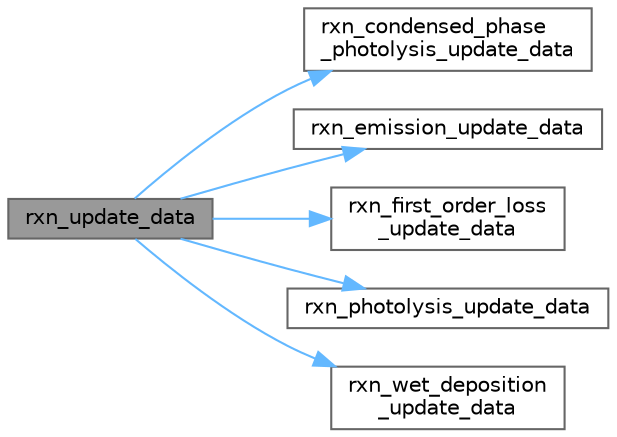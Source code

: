 digraph "rxn_update_data"
{
 // LATEX_PDF_SIZE
  bgcolor="transparent";
  edge [fontname=Helvetica,fontsize=10,labelfontname=Helvetica,labelfontsize=10];
  node [fontname=Helvetica,fontsize=10,shape=box,height=0.2,width=0.4];
  rankdir="LR";
  Node1 [label="rxn_update_data",height=0.2,width=0.4,color="gray40", fillcolor="grey60", style="filled", fontcolor="black",tooltip="Update reaction data."];
  Node1 -> Node2 [color="steelblue1",style="solid"];
  Node2 [label="rxn_condensed_phase\l_photolysis_update_data",height=0.2,width=0.4,color="grey40", fillcolor="white", style="filled",URL="$rxn__condensed__phase__photolysis_8c.html#ae0f542358a2ae57790d3cc2e9ca4c689",tooltip="Update reaction data."];
  Node1 -> Node3 [color="steelblue1",style="solid"];
  Node3 [label="rxn_emission_update_data",height=0.2,width=0.4,color="grey40", fillcolor="white", style="filled",URL="$rxn__emission_8c.html#a25eaef1dd9f0994f7ae68f20d1eb4276",tooltip="Update reaction data."];
  Node1 -> Node4 [color="steelblue1",style="solid"];
  Node4 [label="rxn_first_order_loss\l_update_data",height=0.2,width=0.4,color="grey40", fillcolor="white", style="filled",URL="$rxn__first__order__loss_8c.html#aeb0a48270ecb60c44746b4c5fce85017",tooltip="Update reaction data."];
  Node1 -> Node5 [color="steelblue1",style="solid"];
  Node5 [label="rxn_photolysis_update_data",height=0.2,width=0.4,color="grey40", fillcolor="white", style="filled",URL="$rxn__photolysis_8c.html#a6a060bc8fc2eedb3117ad3c8a768c880",tooltip="Update reaction data."];
  Node1 -> Node6 [color="steelblue1",style="solid"];
  Node6 [label="rxn_wet_deposition\l_update_data",height=0.2,width=0.4,color="grey40", fillcolor="white", style="filled",URL="$rxn__wet__deposition_8c.html#a8702d84bdb799c83a7f8b9feb1f72701",tooltip="Update reaction data."];
}
